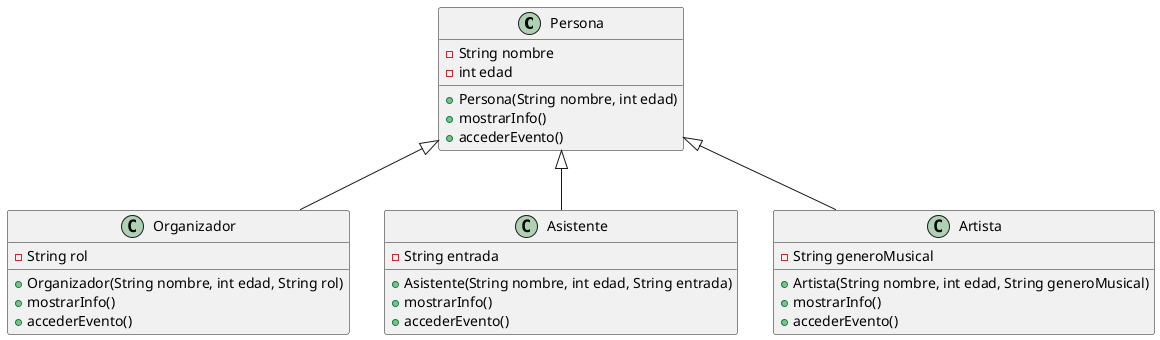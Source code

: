 @startuml

class Persona {
    - String nombre
    - int edad
    + Persona(String nombre, int edad)
    + mostrarInfo()
    + accederEvento()
}

class Organizador {
    - String rol
    + Organizador(String nombre, int edad, String rol)
    + mostrarInfo()
    + accederEvento()
}

class Asistente {
    - String entrada
    + Asistente(String nombre, int edad, String entrada)
    + mostrarInfo()
    + accederEvento()
}

class Artista {
    - String generoMusical
    + Artista(String nombre, int edad, String generoMusical)
    + mostrarInfo()
    + accederEvento()
}

Persona <|-- Organizador
Persona <|-- Asistente
Persona <|-- Artista

@enduml